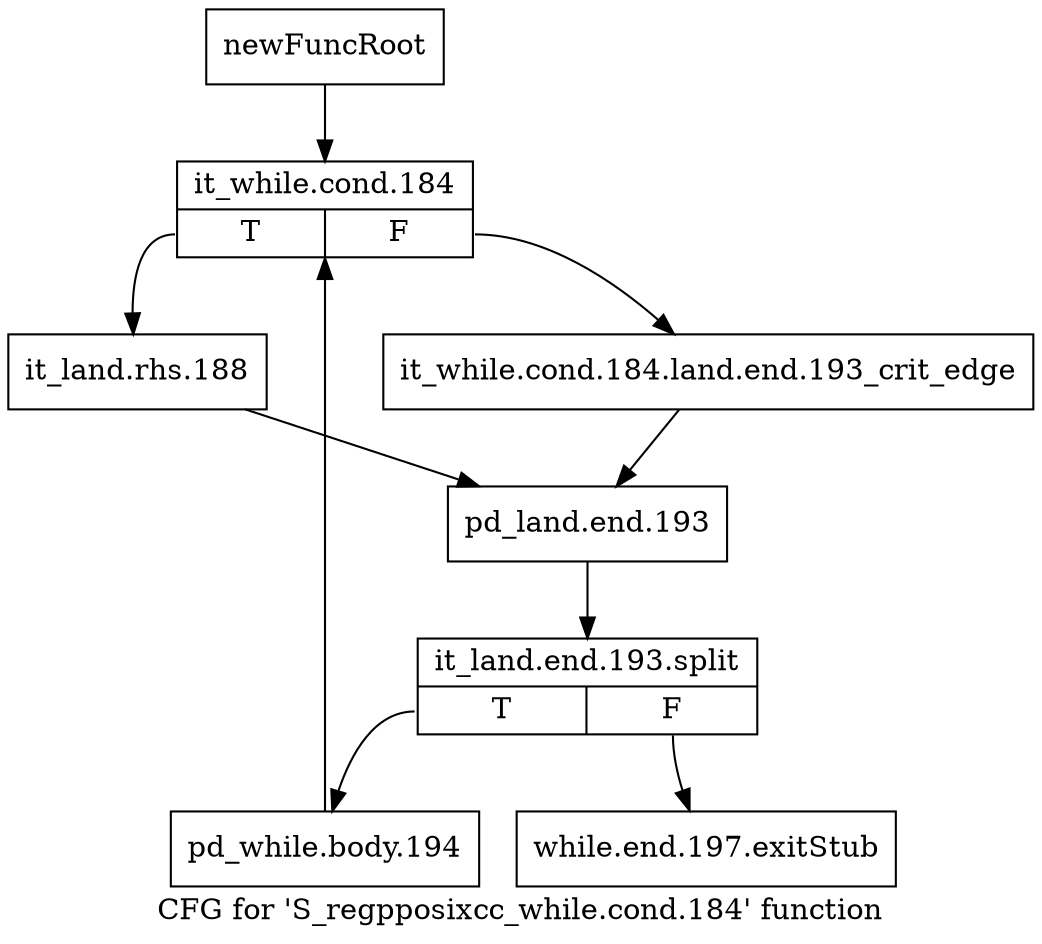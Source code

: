 digraph "CFG for 'S_regpposixcc_while.cond.184' function" {
	label="CFG for 'S_regpposixcc_while.cond.184' function";

	Node0x524b320 [shape=record,label="{newFuncRoot}"];
	Node0x524b320 -> Node0x524b3c0;
	Node0x524b370 [shape=record,label="{while.end.197.exitStub}"];
	Node0x524b3c0 [shape=record,label="{it_while.cond.184|{<s0>T|<s1>F}}"];
	Node0x524b3c0:s0 -> Node0x524b460;
	Node0x524b3c0:s1 -> Node0x524b410;
	Node0x524b410 [shape=record,label="{it_while.cond.184.land.end.193_crit_edge}"];
	Node0x524b410 -> Node0x524b4b0;
	Node0x524b460 [shape=record,label="{it_land.rhs.188}"];
	Node0x524b460 -> Node0x524b4b0;
	Node0x524b4b0 [shape=record,label="{pd_land.end.193}"];
	Node0x524b4b0 -> Node0x65bd610;
	Node0x65bd610 [shape=record,label="{it_land.end.193.split|{<s0>T|<s1>F}}"];
	Node0x65bd610:s0 -> Node0x524b500;
	Node0x65bd610:s1 -> Node0x524b370;
	Node0x524b500 [shape=record,label="{pd_while.body.194}"];
	Node0x524b500 -> Node0x524b3c0;
}
